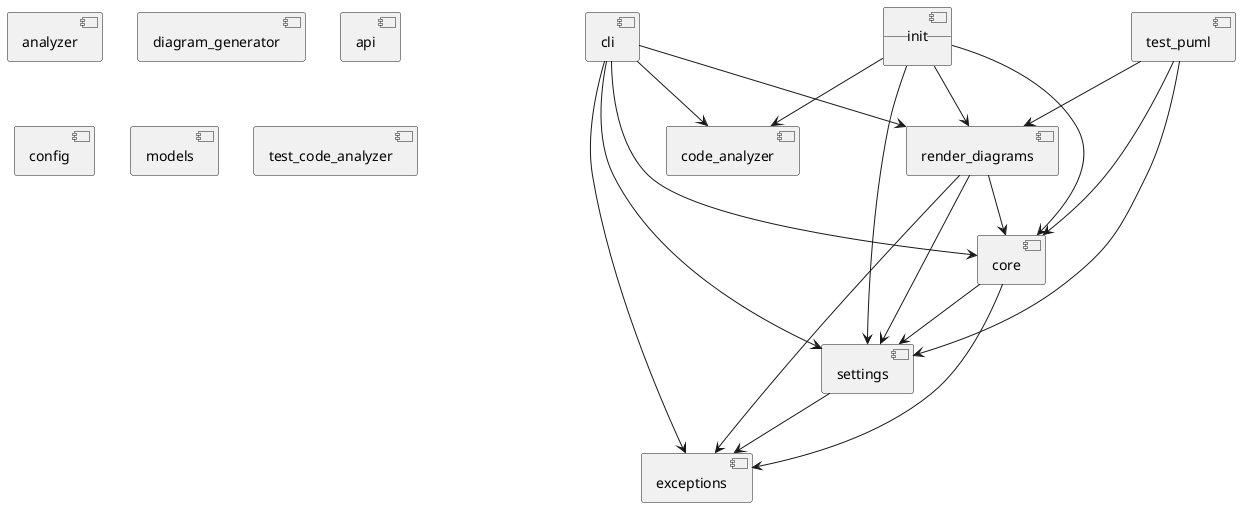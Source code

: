 @startuml "Code Analysis Module Diagram"

' This diagram was automatically generated by the code analyzer

[analyzer] as analyzer
[cli] as cli
[code_analyzer] as code_analyzer
[diagram_generator] as diagram_generator
[api] as api
[core] as core
[config] as config
[exceptions] as exceptions
[models] as models
[settings] as settings
[__init__] as __init__
[render_diagrams] as render_diagrams
[test_code_analyzer] as test_code_analyzer
[__init__] as __init__
[test_puml] as test_puml

cli --> code_analyzer <<unused>>
cli --> core <<unused>>
cli --> exceptions <<unused>>
cli --> render_diagrams <<unused>>
cli --> settings <<unused>>
core --> exceptions <<unused>>
core --> settings <<unused>>
settings --> exceptions <<unused>>
__init__ --> code_analyzer <<unused>>
__init__ --> core <<unused>>
__init__ --> render_diagrams <<unused>>
__init__ --> settings <<unused>>
render_diagrams --> core <<unused>>
render_diagrams --> exceptions <<unused>>
render_diagrams --> settings <<unused>>
test_puml --> core <<unused>>
test_puml --> render_diagrams <<unused>>
test_puml --> settings <<unused>>

@enduml